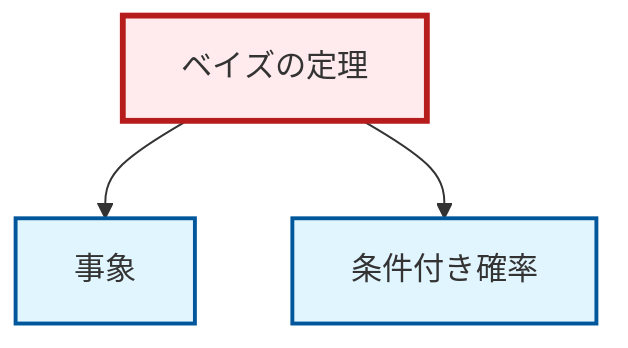 graph TD
    classDef definition fill:#e1f5fe,stroke:#01579b,stroke-width:2px
    classDef theorem fill:#f3e5f5,stroke:#4a148c,stroke-width:2px
    classDef axiom fill:#fff3e0,stroke:#e65100,stroke-width:2px
    classDef example fill:#e8f5e9,stroke:#1b5e20,stroke-width:2px
    classDef current fill:#ffebee,stroke:#b71c1c,stroke-width:3px
    def-conditional-probability["条件付き確率"]:::definition
    def-event["事象"]:::definition
    thm-bayes["ベイズの定理"]:::theorem
    thm-bayes --> def-event
    thm-bayes --> def-conditional-probability
    class thm-bayes current